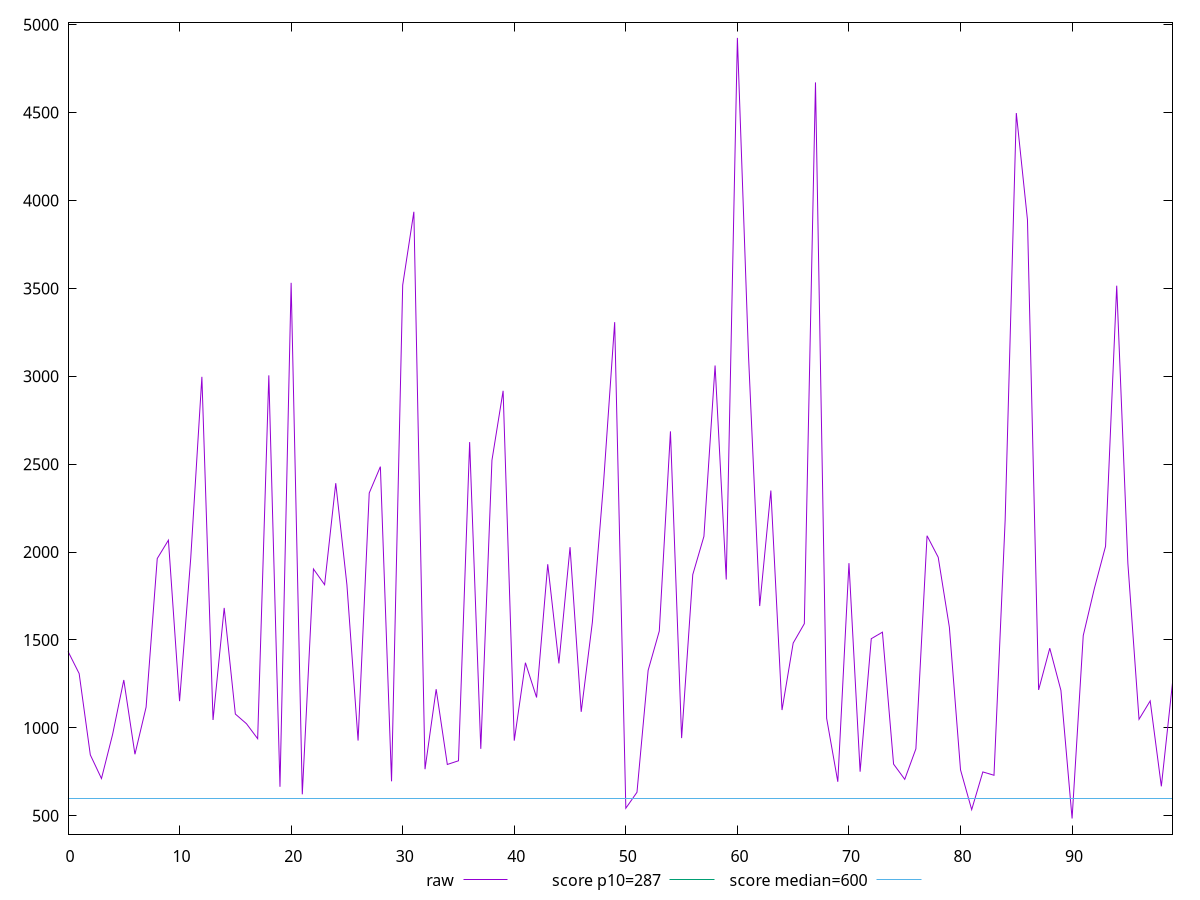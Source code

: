 reset

$raw <<EOF
0 1435.4974999999977
1 1309
2 846.5
3 712
4 963.4999999999991
5 1272.5
6 850
7 1118
8 1963.5000000000018
9 2067.813500000001
10 1152
11 1964.4714999999992
12 2997.016499999999
13 1045
14 1682.4690000000012
15 1078.7835
16 1023.5000000000009
17 938.5
18 3005.4939999999997
19 665.0000000000009
20 3531.9604999999983
21 621.9999999999991
22 1903.9999999999986
23 1814.5
24 2391.8825000000015
25 1814
26 928
27 2336.0914999999995
28 2486.040500000001
29 696.0000000000009
30 3518.7530000000015
31 3935.7759999999976
32 765.0000000000009
33 1220.1029999999982
34 791.9999999999991
35 812.9999999999991
36 2625.7345000000023
37 881
38 2522.499999999999
39 2917.500000000002
40 927.5
41 1370.7260000000006
42 1173.000000000001
43 1931.000000000001
44 1366.8094999999994
45 2027.999999999999
46 1091.500000000001
47 1600.5000000000018
48 2391.1375000000007
49 3307.909999999999
50 543
51 634
52 1327.500000000001
53 1551.000000000001
54 2686.947500000002
55 942
56 1871.9999999999973
57 2089.5
58 3061.564000000001
59 1843.999999999999
60 4924.8949999999995
61 3112.000000000001
62 1693.1534999999976
63 2350.1844999999994
64 1101.5
65 1482.500000000001
66 1592.8204999999998
67 4671.592999999995
68 1054.2059999999994
69 693.5
70 1937.0280000000002
71 751
72 1507.4999999999995
73 1544.500000000001
74 794
75 707.4999999999991
76 880.9999999999991
77 2092.999999999999
78 1970.5124999999998
79 1573.000000000001
80 761.3960000000025
81 535
82 749.5
83 730.5
84 2181.1079999999984
85 4497.4175
86 3890.5240000000026
87 1216.000000000001
88 1453.3255
89 1213
90 484.5
91 1525.4099999999999
92 1794
93 2033.1979999999967
94 3515.246000000002
95 1935.9999999999982
96 1049.0000000000014
97 1153.5
98 667.4999999999991
99 1255.9255000000012
EOF

set key outside below
set xrange [0:99]
set yrange [395.6921:5013.702899999999]
set trange [395.6921:5013.702899999999]
set terminal svg size 640, 500 enhanced background rgb 'white'
set output "report_00013_2021-02-09T12-04-24.940Z/total-blocking-time/samples/pages/raw/values.svg"

plot $raw title "raw" with line, \
     287 title "score p10=287", \
     600 title "score median=600"

reset
